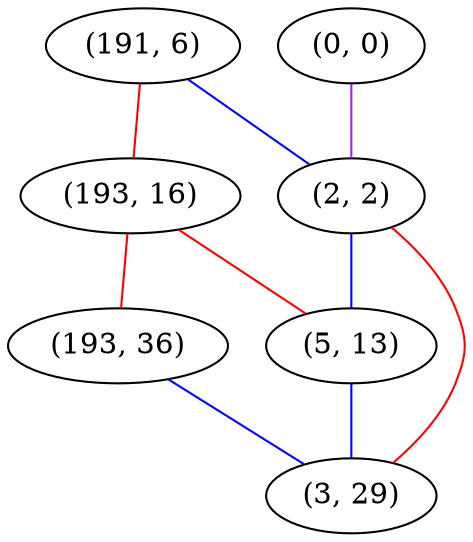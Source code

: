 graph "" {
"(191, 6)";
"(0, 0)";
"(193, 16)";
"(2, 2)";
"(5, 13)";
"(193, 36)";
"(3, 29)";
"(191, 6)" -- "(193, 16)"  [color=red, key=0, weight=1];
"(191, 6)" -- "(2, 2)"  [color=blue, key=0, weight=3];
"(0, 0)" -- "(2, 2)"  [color=purple, key=0, weight=4];
"(193, 16)" -- "(5, 13)"  [color=red, key=0, weight=1];
"(193, 16)" -- "(193, 36)"  [color=red, key=0, weight=1];
"(2, 2)" -- "(5, 13)"  [color=blue, key=0, weight=3];
"(2, 2)" -- "(3, 29)"  [color=red, key=0, weight=1];
"(5, 13)" -- "(3, 29)"  [color=blue, key=0, weight=3];
"(193, 36)" -- "(3, 29)"  [color=blue, key=0, weight=3];
}
